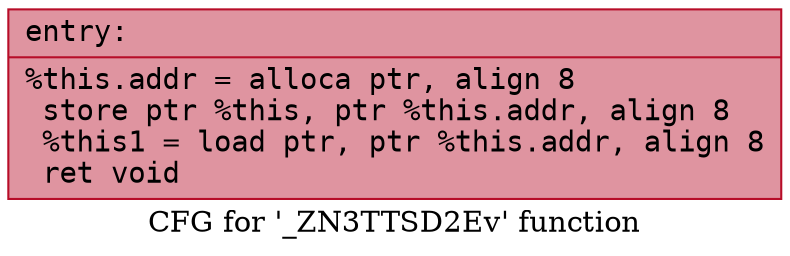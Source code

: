 digraph "CFG for '_ZN3TTSD2Ev' function" {
	label="CFG for '_ZN3TTSD2Ev' function";

	Node0x5619ec313660 [shape=record,color="#b70d28ff", style=filled, fillcolor="#b70d2870" fontname="Courier",label="{entry:\l|  %this.addr = alloca ptr, align 8\l  store ptr %this, ptr %this.addr, align 8\l  %this1 = load ptr, ptr %this.addr, align 8\l  ret void\l}"];
}

